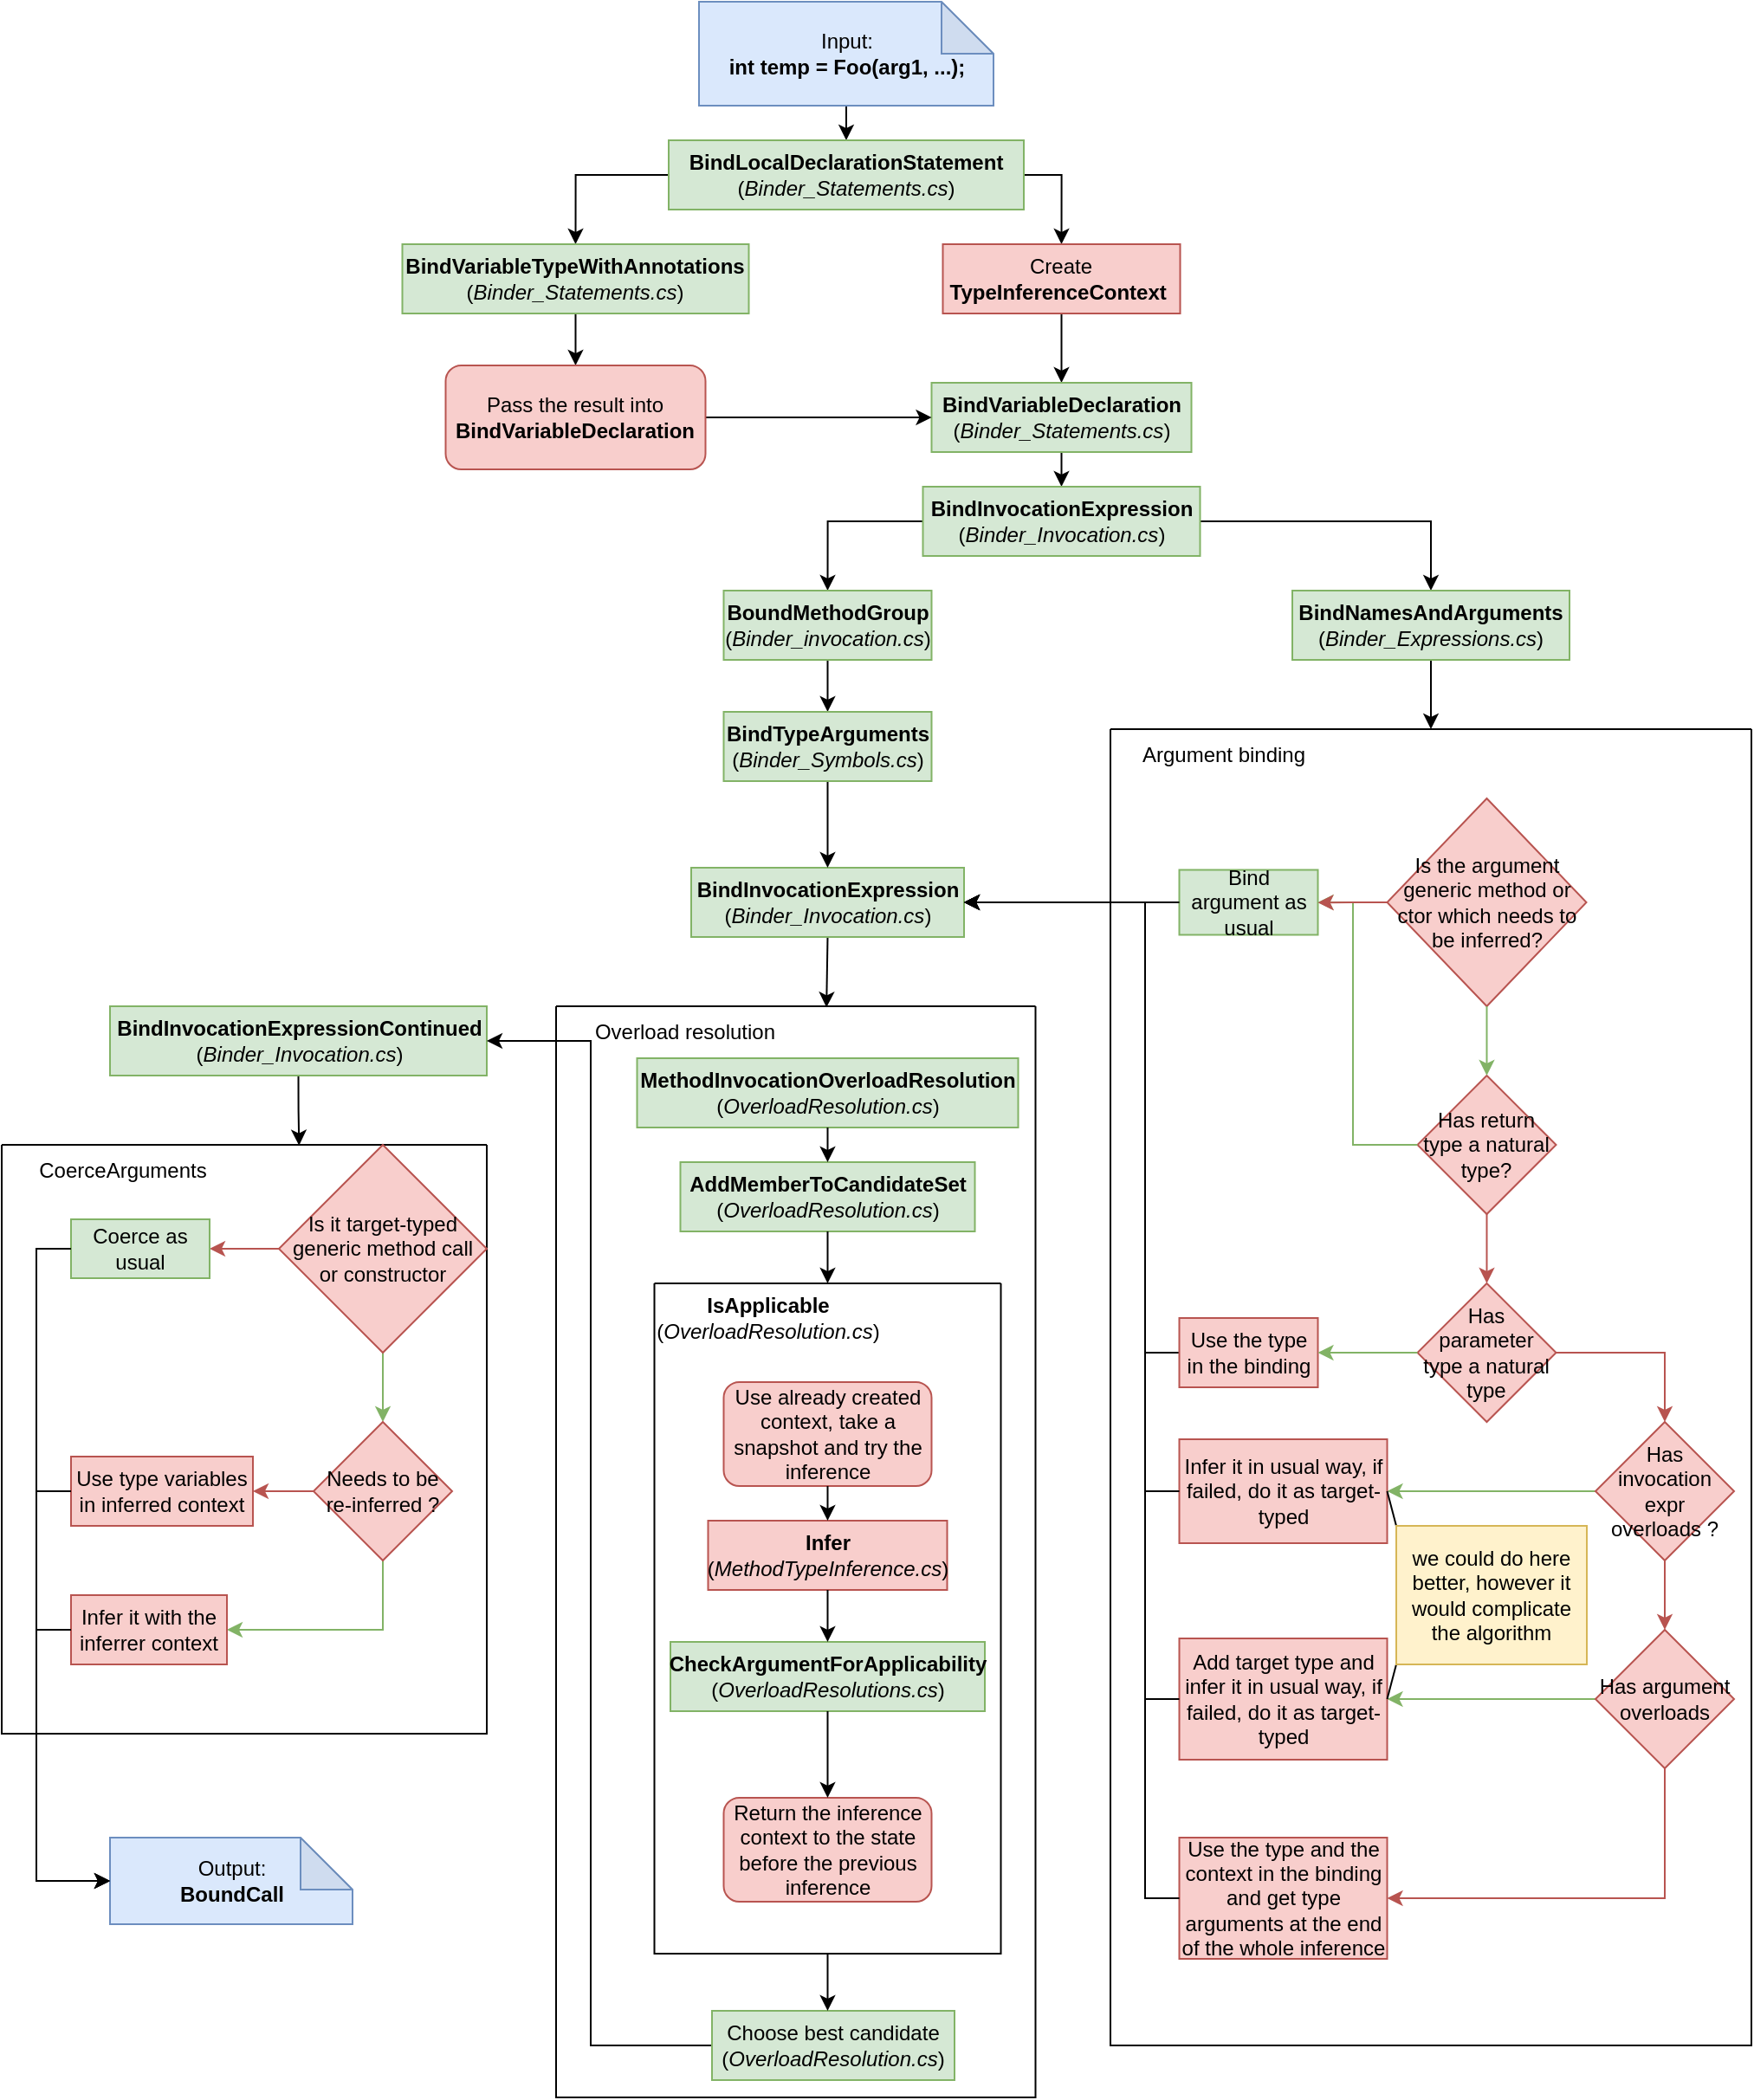 <mxfile version="21.3.8" type="device">
  <diagram name="Page-1" id="du5PRKcVOTlr9LgR9WWD">
    <mxGraphModel dx="2555" dy="957" grid="1" gridSize="10" guides="1" tooltips="1" connect="1" arrows="1" fold="1" page="1" pageScale="1" pageWidth="827" pageHeight="1169" math="0" shadow="0">
      <root>
        <mxCell id="0" />
        <mxCell id="1" parent="0" />
        <mxCell id="HiPX2ZG_8M-1gJtPcTxc-6" style="edgeStyle=orthogonalEdgeStyle;rounded=0;orthogonalLoop=1;jettySize=auto;html=1;exitX=0.5;exitY=1;exitDx=0;exitDy=0;exitPerimeter=0;entryX=0.5;entryY=0;entryDx=0;entryDy=0;" parent="1" source="HiPX2ZG_8M-1gJtPcTxc-1" target="HiPX2ZG_8M-1gJtPcTxc-2" edge="1">
          <mxGeometry relative="1" as="geometry" />
        </mxCell>
        <mxCell id="HiPX2ZG_8M-1gJtPcTxc-1" value="Input:&lt;br&gt;&lt;b&gt;int temp = Foo(arg1, ...);&lt;/b&gt;" style="shape=note;whiteSpace=wrap;html=1;backgroundOutline=1;darkOpacity=0.05;fillColor=#dae8fc;strokeColor=#6c8ebf;" parent="1" vertex="1">
          <mxGeometry x="322.5" y="20" width="170" height="60" as="geometry" />
        </mxCell>
        <mxCell id="HiPX2ZG_8M-1gJtPcTxc-7" style="rounded=0;orthogonalLoop=1;jettySize=auto;html=1;exitX=0;exitY=0.5;exitDx=0;exitDy=0;entryX=0.5;entryY=0;entryDx=0;entryDy=0;edgeStyle=orthogonalEdgeStyle;" parent="1" source="HiPX2ZG_8M-1gJtPcTxc-2" target="HiPX2ZG_8M-1gJtPcTxc-3" edge="1">
          <mxGeometry relative="1" as="geometry" />
        </mxCell>
        <mxCell id="HiPX2ZG_8M-1gJtPcTxc-8" style="rounded=0;orthogonalLoop=1;jettySize=auto;html=1;exitX=0.5;exitY=1;exitDx=0;exitDy=0;entryX=0.5;entryY=0;entryDx=0;entryDy=0;" parent="1" source="HiPX2ZG_8M-1gJtPcTxc-45" target="HiPX2ZG_8M-1gJtPcTxc-4" edge="1">
          <mxGeometry relative="1" as="geometry" />
        </mxCell>
        <mxCell id="HiPX2ZG_8M-1gJtPcTxc-46" style="rounded=0;orthogonalLoop=1;jettySize=auto;html=1;exitX=1;exitY=0.5;exitDx=0;exitDy=0;entryX=0.5;entryY=0;entryDx=0;entryDy=0;edgeStyle=orthogonalEdgeStyle;" parent="1" source="HiPX2ZG_8M-1gJtPcTxc-2" target="HiPX2ZG_8M-1gJtPcTxc-45" edge="1">
          <mxGeometry relative="1" as="geometry" />
        </mxCell>
        <mxCell id="HiPX2ZG_8M-1gJtPcTxc-2" value="&lt;b&gt;BindLocalDeclarationStatement&lt;/b&gt; (&lt;i&gt;Binder_Statements.cs&lt;/i&gt;)" style="rounded=0;whiteSpace=wrap;html=1;fillColor=#d5e8d4;strokeColor=#82b366;" parent="1" vertex="1">
          <mxGeometry x="305" y="100" width="205" height="40" as="geometry" />
        </mxCell>
        <mxCell id="HiPX2ZG_8M-1gJtPcTxc-48" style="rounded=0;orthogonalLoop=1;jettySize=auto;html=1;exitX=0.5;exitY=1;exitDx=0;exitDy=0;entryX=0.5;entryY=0;entryDx=0;entryDy=0;" parent="1" source="HiPX2ZG_8M-1gJtPcTxc-3" target="HiPX2ZG_8M-1gJtPcTxc-49" edge="1">
          <mxGeometry relative="1" as="geometry" />
        </mxCell>
        <mxCell id="HiPX2ZG_8M-1gJtPcTxc-3" value="&lt;b&gt;BindVariableTypeWithAnnotations&lt;/b&gt;&lt;br&gt;(&lt;i&gt;Binder_Statements.cs&lt;/i&gt;)" style="rounded=0;whiteSpace=wrap;html=1;fillColor=#d5e8d4;strokeColor=#82b366;" parent="1" vertex="1">
          <mxGeometry x="151.25" y="160" width="200" height="40" as="geometry" />
        </mxCell>
        <mxCell id="HiPX2ZG_8M-1gJtPcTxc-9" style="rounded=0;orthogonalLoop=1;jettySize=auto;html=1;exitX=0.5;exitY=1;exitDx=0;exitDy=0;entryX=0.5;entryY=0;entryDx=0;entryDy=0;" parent="1" source="HiPX2ZG_8M-1gJtPcTxc-4" target="HiPX2ZG_8M-1gJtPcTxc-5" edge="1">
          <mxGeometry relative="1" as="geometry" />
        </mxCell>
        <mxCell id="HiPX2ZG_8M-1gJtPcTxc-4" value="&lt;b&gt;BindVariableDeclaration&lt;/b&gt;&lt;br&gt;(&lt;i&gt;Binder_Statements.cs&lt;/i&gt;)" style="rounded=0;whiteSpace=wrap;html=1;fillColor=#d5e8d4;strokeColor=#82b366;" parent="1" vertex="1">
          <mxGeometry x="456.75" y="240" width="150" height="40" as="geometry" />
        </mxCell>
        <mxCell id="HiPX2ZG_8M-1gJtPcTxc-12" style="rounded=0;orthogonalLoop=1;jettySize=auto;html=1;exitX=0;exitY=0.5;exitDx=0;exitDy=0;entryX=0.5;entryY=0;entryDx=0;entryDy=0;edgeStyle=orthogonalEdgeStyle;" parent="1" source="HiPX2ZG_8M-1gJtPcTxc-5" target="HiPX2ZG_8M-1gJtPcTxc-10" edge="1">
          <mxGeometry relative="1" as="geometry" />
        </mxCell>
        <mxCell id="HiPX2ZG_8M-1gJtPcTxc-13" style="rounded=0;orthogonalLoop=1;jettySize=auto;html=1;exitX=1;exitY=0.5;exitDx=0;exitDy=0;entryX=0.5;entryY=0;entryDx=0;entryDy=0;edgeStyle=orthogonalEdgeStyle;" parent="1" source="HiPX2ZG_8M-1gJtPcTxc-5" target="HiPX2ZG_8M-1gJtPcTxc-11" edge="1">
          <mxGeometry relative="1" as="geometry" />
        </mxCell>
        <mxCell id="HiPX2ZG_8M-1gJtPcTxc-5" value="&lt;b&gt;BindInvocationExpression&lt;/b&gt;&lt;br&gt;(&lt;i&gt;Binder_Invocation.cs&lt;/i&gt;)" style="rounded=0;whiteSpace=wrap;html=1;fillColor=#d5e8d4;strokeColor=#82b366;" parent="1" vertex="1">
          <mxGeometry x="451.75" y="300" width="160" height="40" as="geometry" />
        </mxCell>
        <mxCell id="HiPX2ZG_8M-1gJtPcTxc-17" style="rounded=0;orthogonalLoop=1;jettySize=auto;html=1;exitX=0.5;exitY=1;exitDx=0;exitDy=0;entryX=0.5;entryY=0;entryDx=0;entryDy=0;" parent="1" source="HiPX2ZG_8M-1gJtPcTxc-10" target="HiPX2ZG_8M-1gJtPcTxc-16" edge="1">
          <mxGeometry relative="1" as="geometry" />
        </mxCell>
        <mxCell id="HiPX2ZG_8M-1gJtPcTxc-10" value="&lt;b&gt;BoundMethodGroup&lt;/b&gt;&lt;br&gt;(&lt;i&gt;Binder_invocation.cs&lt;/i&gt;)" style="rounded=0;whiteSpace=wrap;html=1;fillColor=#d5e8d4;strokeColor=#82b366;" parent="1" vertex="1">
          <mxGeometry x="336.75" y="360" width="120" height="40" as="geometry" />
        </mxCell>
        <mxCell id="nCy0h02ZTnK_7BUIQrrX-138" style="edgeStyle=orthogonalEdgeStyle;rounded=0;orthogonalLoop=1;jettySize=auto;html=1;exitX=0.5;exitY=1;exitDx=0;exitDy=0;entryX=0.5;entryY=0;entryDx=0;entryDy=0;" edge="1" parent="1" source="HiPX2ZG_8M-1gJtPcTxc-11" target="nCy0h02ZTnK_7BUIQrrX-99">
          <mxGeometry relative="1" as="geometry" />
        </mxCell>
        <mxCell id="HiPX2ZG_8M-1gJtPcTxc-11" value="&lt;b&gt;BindNamesAndArguments&lt;/b&gt;&lt;br&gt;(&lt;i&gt;Binder_Expressions.cs&lt;/i&gt;)" style="rounded=0;whiteSpace=wrap;html=1;fillColor=#d5e8d4;strokeColor=#82b366;" parent="1" vertex="1">
          <mxGeometry x="665" y="360" width="160" height="40" as="geometry" />
        </mxCell>
        <mxCell id="HiPX2ZG_8M-1gJtPcTxc-21" style="rounded=0;orthogonalLoop=1;jettySize=auto;html=1;exitX=0.5;exitY=1;exitDx=0;exitDy=0;entryX=0.564;entryY=0.001;entryDx=0;entryDy=0;entryPerimeter=0;" parent="1" source="HiPX2ZG_8M-1gJtPcTxc-14" target="HiPX2ZG_8M-1gJtPcTxc-42" edge="1">
          <mxGeometry relative="1" as="geometry" />
        </mxCell>
        <mxCell id="HiPX2ZG_8M-1gJtPcTxc-14" value="&lt;b&gt;BindInvocationExpression&lt;br&gt;&lt;/b&gt;(&lt;i&gt;Binder_Invocation.cs&lt;/i&gt;)" style="rounded=0;whiteSpace=wrap;html=1;fillColor=#d5e8d4;strokeColor=#82b366;" parent="1" vertex="1">
          <mxGeometry x="318" y="520" width="157.5" height="40" as="geometry" />
        </mxCell>
        <mxCell id="HiPX2ZG_8M-1gJtPcTxc-18" style="rounded=0;orthogonalLoop=1;jettySize=auto;html=1;exitX=0.5;exitY=1;exitDx=0;exitDy=0;entryX=0.5;entryY=0;entryDx=0;entryDy=0;" parent="1" source="HiPX2ZG_8M-1gJtPcTxc-16" target="HiPX2ZG_8M-1gJtPcTxc-14" edge="1">
          <mxGeometry relative="1" as="geometry" />
        </mxCell>
        <mxCell id="HiPX2ZG_8M-1gJtPcTxc-16" value="&lt;b&gt;BindTypeArguments&lt;/b&gt;&lt;br&gt;(&lt;i&gt;Binder_Symbols.cs&lt;/i&gt;)" style="rounded=0;whiteSpace=wrap;html=1;fillColor=#d5e8d4;strokeColor=#82b366;" parent="1" vertex="1">
          <mxGeometry x="336.75" y="430" width="120" height="40" as="geometry" />
        </mxCell>
        <mxCell id="nCy0h02ZTnK_7BUIQrrX-150" style="edgeStyle=orthogonalEdgeStyle;rounded=0;orthogonalLoop=1;jettySize=auto;html=1;exitX=0.5;exitY=1;exitDx=0;exitDy=0;entryX=0.613;entryY=0.001;entryDx=0;entryDy=0;entryPerimeter=0;" edge="1" parent="1" source="HiPX2ZG_8M-1gJtPcTxc-35" target="nCy0h02ZTnK_7BUIQrrX-107">
          <mxGeometry relative="1" as="geometry" />
        </mxCell>
        <mxCell id="HiPX2ZG_8M-1gJtPcTxc-35" value="&lt;b&gt;BindInvocationExpressionContinued&lt;br&gt;&lt;/b&gt;(&lt;i&gt;Binder_Invocation.cs&lt;/i&gt;)" style="rounded=0;whiteSpace=wrap;html=1;fillColor=#d5e8d4;strokeColor=#82b366;" parent="1" vertex="1">
          <mxGeometry x="-17.5" y="600" width="217.5" height="40" as="geometry" />
        </mxCell>
        <mxCell id="HiPX2ZG_8M-1gJtPcTxc-40" value="Output:&lt;br&gt;&lt;b&gt;BoundCall&lt;/b&gt;" style="shape=note;whiteSpace=wrap;html=1;backgroundOutline=1;darkOpacity=0.05;fillColor=#dae8fc;strokeColor=#6c8ebf;" parent="1" vertex="1">
          <mxGeometry x="-17.5" y="1080" width="140" height="50" as="geometry" />
        </mxCell>
        <mxCell id="HiPX2ZG_8M-1gJtPcTxc-36" style="rounded=0;orthogonalLoop=1;jettySize=auto;html=1;entryX=1;entryY=0.5;entryDx=0;entryDy=0;exitX=0;exitY=0.5;exitDx=0;exitDy=0;edgeStyle=orthogonalEdgeStyle;" parent="1" source="HiPX2ZG_8M-1gJtPcTxc-31" target="HiPX2ZG_8M-1gJtPcTxc-35" edge="1">
          <mxGeometry relative="1" as="geometry">
            <mxPoint x="358.75" y="1080" as="targetPoint" />
            <mxPoint x="495.25" y="1100" as="sourcePoint" />
            <Array as="points">
              <mxPoint x="260" y="1200" />
              <mxPoint x="260" y="620" />
            </Array>
          </mxGeometry>
        </mxCell>
        <mxCell id="HiPX2ZG_8M-1gJtPcTxc-45" value="Create &lt;b&gt;TypeInferenceContext&lt;/b&gt;&amp;nbsp;" style="rounded=0;whiteSpace=wrap;html=1;fillColor=#f8cecc;strokeColor=#b85450;" parent="1" vertex="1">
          <mxGeometry x="463.25" y="160" width="137" height="40" as="geometry" />
        </mxCell>
        <mxCell id="HiPX2ZG_8M-1gJtPcTxc-50" style="rounded=0;orthogonalLoop=1;jettySize=auto;html=1;exitX=1;exitY=0.5;exitDx=0;exitDy=0;entryX=0;entryY=0.5;entryDx=0;entryDy=0;" parent="1" source="HiPX2ZG_8M-1gJtPcTxc-49" target="HiPX2ZG_8M-1gJtPcTxc-4" edge="1">
          <mxGeometry relative="1" as="geometry">
            <mxPoint x="365.25" y="240" as="sourcePoint" />
          </mxGeometry>
        </mxCell>
        <mxCell id="HiPX2ZG_8M-1gJtPcTxc-49" value="Pass the result into &lt;b&gt;BindVariableDeclaration&lt;/b&gt;" style="rounded=1;whiteSpace=wrap;html=1;fillColor=#f8cecc;strokeColor=#b85450;" parent="1" vertex="1">
          <mxGeometry x="176.25" y="230" width="150" height="60" as="geometry" />
        </mxCell>
        <mxCell id="nCy0h02ZTnK_7BUIQrrX-97" style="edgeStyle=orthogonalEdgeStyle;rounded=0;orthogonalLoop=1;jettySize=auto;html=1;exitX=0;exitY=0.5;exitDx=0;exitDy=0;entryX=1;entryY=0.5;entryDx=0;entryDy=0;" edge="1" parent="1" source="nCy0h02ZTnK_7BUIQrrX-77" target="HiPX2ZG_8M-1gJtPcTxc-14">
          <mxGeometry relative="1" as="geometry">
            <Array as="points">
              <mxPoint x="580" y="800" />
              <mxPoint x="580" y="540" />
            </Array>
          </mxGeometry>
        </mxCell>
        <mxCell id="nCy0h02ZTnK_7BUIQrrX-99" value="" style="swimlane;startSize=0;" vertex="1" parent="1">
          <mxGeometry x="560" y="440" width="370" height="760" as="geometry" />
        </mxCell>
        <mxCell id="nCy0h02ZTnK_7BUIQrrX-100" value="Argument binding" style="text;html=1;align=center;verticalAlign=middle;resizable=0;points=[];autosize=1;strokeColor=none;fillColor=none;" vertex="1" parent="nCy0h02ZTnK_7BUIQrrX-99">
          <mxGeometry x="5" width="120" height="30" as="geometry" />
        </mxCell>
        <mxCell id="nCy0h02ZTnK_7BUIQrrX-6" value="Bind argument as usual" style="rounded=0;whiteSpace=wrap;html=1;fillColor=#d5e8d4;strokeColor=#82b366;" vertex="1" parent="nCy0h02ZTnK_7BUIQrrX-99">
          <mxGeometry x="39.75" y="81.25" width="80" height="37.5" as="geometry" />
        </mxCell>
        <mxCell id="nCy0h02ZTnK_7BUIQrrX-77" value="Use the type in the binding" style="rounded=0;whiteSpace=wrap;html=1;fillColor=#f8cecc;strokeColor=#b85450;" vertex="1" parent="nCy0h02ZTnK_7BUIQrrX-99">
          <mxGeometry x="39.75" y="340" width="80" height="40" as="geometry" />
        </mxCell>
        <mxCell id="nCy0h02ZTnK_7BUIQrrX-142" style="edgeStyle=orthogonalEdgeStyle;rounded=0;orthogonalLoop=1;jettySize=auto;html=1;exitX=0;exitY=0.5;exitDx=0;exitDy=0;entryX=1;entryY=0.5;entryDx=0;entryDy=0;fillColor=#d5e8d4;strokeColor=#82b366;" edge="1" parent="nCy0h02ZTnK_7BUIQrrX-99" source="nCy0h02ZTnK_7BUIQrrX-33" target="nCy0h02ZTnK_7BUIQrrX-127">
          <mxGeometry relative="1" as="geometry" />
        </mxCell>
        <mxCell id="nCy0h02ZTnK_7BUIQrrX-143" style="edgeStyle=orthogonalEdgeStyle;rounded=0;orthogonalLoop=1;jettySize=auto;html=1;exitX=0.5;exitY=1;exitDx=0;exitDy=0;entryX=1;entryY=0.5;entryDx=0;entryDy=0;fillColor=#f8cecc;strokeColor=#b85450;" edge="1" parent="nCy0h02ZTnK_7BUIQrrX-99" source="nCy0h02ZTnK_7BUIQrrX-33" target="nCy0h02ZTnK_7BUIQrrX-90">
          <mxGeometry relative="1" as="geometry" />
        </mxCell>
        <mxCell id="nCy0h02ZTnK_7BUIQrrX-33" value="Has argument overloads" style="rhombus;whiteSpace=wrap;html=1;fillColor=#f8cecc;strokeColor=#b85450;" vertex="1" parent="nCy0h02ZTnK_7BUIQrrX-99">
          <mxGeometry x="280" y="520" width="80" height="80" as="geometry" />
        </mxCell>
        <mxCell id="nCy0h02ZTnK_7BUIQrrX-34" value="Has return type a natural type?" style="rhombus;whiteSpace=wrap;html=1;fillColor=#f8cecc;strokeColor=#b85450;" vertex="1" parent="nCy0h02ZTnK_7BUIQrrX-99">
          <mxGeometry x="177.25" y="200" width="80" height="80" as="geometry" />
        </mxCell>
        <mxCell id="nCy0h02ZTnK_7BUIQrrX-75" value="Has parameter type a natural type" style="rhombus;whiteSpace=wrap;html=1;fillColor=#f8cecc;strokeColor=#b85450;" vertex="1" parent="nCy0h02ZTnK_7BUIQrrX-99">
          <mxGeometry x="177.25" y="320" width="80" height="80" as="geometry" />
        </mxCell>
        <mxCell id="nCy0h02ZTnK_7BUIQrrX-69" style="edgeStyle=orthogonalEdgeStyle;rounded=0;orthogonalLoop=1;jettySize=auto;html=1;exitX=0;exitY=0.5;exitDx=0;exitDy=0;entryX=1;entryY=0.5;entryDx=0;entryDy=0;fillColor=#d5e8d4;strokeColor=#82b366;" edge="1" parent="nCy0h02ZTnK_7BUIQrrX-99" source="nCy0h02ZTnK_7BUIQrrX-34" target="nCy0h02ZTnK_7BUIQrrX-6">
          <mxGeometry relative="1" as="geometry">
            <mxPoint x="230" y="262" as="targetPoint" />
            <Array as="points">
              <mxPoint x="140" y="240" />
              <mxPoint x="140" y="100" />
            </Array>
          </mxGeometry>
        </mxCell>
        <mxCell id="nCy0h02ZTnK_7BUIQrrX-76" style="edgeStyle=orthogonalEdgeStyle;rounded=0;orthogonalLoop=1;jettySize=auto;html=1;exitX=0.5;exitY=1;exitDx=0;exitDy=0;entryX=0.5;entryY=0;entryDx=0;entryDy=0;fillColor=#f8cecc;strokeColor=#b85450;" edge="1" parent="nCy0h02ZTnK_7BUIQrrX-99" source="nCy0h02ZTnK_7BUIQrrX-34" target="nCy0h02ZTnK_7BUIQrrX-75">
          <mxGeometry relative="1" as="geometry" />
        </mxCell>
        <mxCell id="nCy0h02ZTnK_7BUIQrrX-81" style="edgeStyle=orthogonalEdgeStyle;rounded=0;orthogonalLoop=1;jettySize=auto;html=1;exitX=0.5;exitY=1;exitDx=0;exitDy=0;entryX=0.5;entryY=0;entryDx=0;entryDy=0;fillColor=#f8cecc;strokeColor=#b85450;" edge="1" parent="nCy0h02ZTnK_7BUIQrrX-99" source="nCy0h02ZTnK_7BUIQrrX-8" target="nCy0h02ZTnK_7BUIQrrX-33">
          <mxGeometry relative="1" as="geometry" />
        </mxCell>
        <mxCell id="nCy0h02ZTnK_7BUIQrrX-144" style="edgeStyle=orthogonalEdgeStyle;rounded=0;orthogonalLoop=1;jettySize=auto;html=1;exitX=0;exitY=0.5;exitDx=0;exitDy=0;entryX=1;entryY=0.5;entryDx=0;entryDy=0;fillColor=#d5e8d4;strokeColor=#82b366;" edge="1" parent="nCy0h02ZTnK_7BUIQrrX-99" source="nCy0h02ZTnK_7BUIQrrX-8" target="nCy0h02ZTnK_7BUIQrrX-128">
          <mxGeometry relative="1" as="geometry" />
        </mxCell>
        <mxCell id="nCy0h02ZTnK_7BUIQrrX-8" value="Has invocation expr overloads ?" style="rhombus;whiteSpace=wrap;html=1;fillColor=#f8cecc;strokeColor=#b85450;" vertex="1" parent="nCy0h02ZTnK_7BUIQrrX-99">
          <mxGeometry x="280" y="400" width="80" height="80" as="geometry" />
        </mxCell>
        <mxCell id="nCy0h02ZTnK_7BUIQrrX-90" value="Use the type and the context in the binding and get type arguments at the end of the whole inference" style="rounded=0;whiteSpace=wrap;html=1;fillColor=#f8cecc;strokeColor=#b85450;" vertex="1" parent="nCy0h02ZTnK_7BUIQrrX-99">
          <mxGeometry x="39.75" y="640" width="120" height="70" as="geometry" />
        </mxCell>
        <mxCell id="nCy0h02ZTnK_7BUIQrrX-78" style="edgeStyle=orthogonalEdgeStyle;rounded=0;orthogonalLoop=1;jettySize=auto;html=1;exitX=0;exitY=0.5;exitDx=0;exitDy=0;entryX=1;entryY=0.5;entryDx=0;entryDy=0;fillColor=#d5e8d4;strokeColor=#82b366;" edge="1" parent="nCy0h02ZTnK_7BUIQrrX-99" source="nCy0h02ZTnK_7BUIQrrX-75" target="nCy0h02ZTnK_7BUIQrrX-77">
          <mxGeometry relative="1" as="geometry" />
        </mxCell>
        <mxCell id="nCy0h02ZTnK_7BUIQrrX-80" style="edgeStyle=orthogonalEdgeStyle;rounded=0;orthogonalLoop=1;jettySize=auto;html=1;exitX=1;exitY=0.5;exitDx=0;exitDy=0;entryX=0.5;entryY=0;entryDx=0;entryDy=0;fillColor=#f8cecc;strokeColor=#b85450;" edge="1" parent="nCy0h02ZTnK_7BUIQrrX-99" source="nCy0h02ZTnK_7BUIQrrX-75" target="nCy0h02ZTnK_7BUIQrrX-8">
          <mxGeometry relative="1" as="geometry" />
        </mxCell>
        <mxCell id="nCy0h02ZTnK_7BUIQrrX-140" style="edgeStyle=orthogonalEdgeStyle;rounded=0;orthogonalLoop=1;jettySize=auto;html=1;exitX=0;exitY=0.5;exitDx=0;exitDy=0;fillColor=#f8cecc;strokeColor=#b85450;" edge="1" parent="nCy0h02ZTnK_7BUIQrrX-99" source="nCy0h02ZTnK_7BUIQrrX-2">
          <mxGeometry relative="1" as="geometry">
            <mxPoint x="119.76" y="100.153" as="targetPoint" />
          </mxGeometry>
        </mxCell>
        <mxCell id="nCy0h02ZTnK_7BUIQrrX-2" value="Is the argument generic method or ctor which needs to be inferred?" style="rhombus;whiteSpace=wrap;html=1;fillColor=#f8cecc;strokeColor=#b85450;" vertex="1" parent="nCy0h02ZTnK_7BUIQrrX-99">
          <mxGeometry x="159.75" y="40" width="115" height="120" as="geometry" />
        </mxCell>
        <mxCell id="nCy0h02ZTnK_7BUIQrrX-96" style="edgeStyle=orthogonalEdgeStyle;rounded=0;orthogonalLoop=1;jettySize=auto;html=1;exitX=0.5;exitY=1;exitDx=0;exitDy=0;entryX=0.5;entryY=0;entryDx=0;entryDy=0;fillColor=#d5e8d4;strokeColor=#82b366;" edge="1" parent="nCy0h02ZTnK_7BUIQrrX-99" source="nCy0h02ZTnK_7BUIQrrX-2" target="nCy0h02ZTnK_7BUIQrrX-34">
          <mxGeometry relative="1" as="geometry">
            <mxPoint x="260.5" y="142.5" as="sourcePoint" />
          </mxGeometry>
        </mxCell>
        <mxCell id="nCy0h02ZTnK_7BUIQrrX-127" value="Add target type and infer it in usual way, if failed, do it as target-typed" style="rounded=0;whiteSpace=wrap;html=1;fillColor=#f8cecc;strokeColor=#b85450;" vertex="1" parent="nCy0h02ZTnK_7BUIQrrX-99">
          <mxGeometry x="39.75" y="525" width="120" height="70" as="geometry" />
        </mxCell>
        <mxCell id="nCy0h02ZTnK_7BUIQrrX-128" value="Infer it in usual way, if failed, do it as target-typed" style="rounded=0;whiteSpace=wrap;html=1;fillColor=#f8cecc;strokeColor=#b85450;" vertex="1" parent="nCy0h02ZTnK_7BUIQrrX-99">
          <mxGeometry x="39.75" y="410" width="120" height="60" as="geometry" />
        </mxCell>
        <mxCell id="nCy0h02ZTnK_7BUIQrrX-147" style="rounded=0;orthogonalLoop=1;jettySize=auto;html=1;exitX=0;exitY=0;exitDx=0;exitDy=0;entryX=1;entryY=0.5;entryDx=0;entryDy=0;endArrow=none;endFill=0;" edge="1" parent="nCy0h02ZTnK_7BUIQrrX-99" source="nCy0h02ZTnK_7BUIQrrX-131" target="nCy0h02ZTnK_7BUIQrrX-128">
          <mxGeometry relative="1" as="geometry" />
        </mxCell>
        <mxCell id="nCy0h02ZTnK_7BUIQrrX-148" style="rounded=0;orthogonalLoop=1;jettySize=auto;html=1;exitX=0;exitY=1;exitDx=0;exitDy=0;entryX=1;entryY=0.5;entryDx=0;entryDy=0;endArrow=none;endFill=0;" edge="1" parent="nCy0h02ZTnK_7BUIQrrX-99" source="nCy0h02ZTnK_7BUIQrrX-131" target="nCy0h02ZTnK_7BUIQrrX-127">
          <mxGeometry relative="1" as="geometry" />
        </mxCell>
        <mxCell id="nCy0h02ZTnK_7BUIQrrX-131" value="we could do here better, however it would complicate the algorithm" style="rounded=0;whiteSpace=wrap;html=1;fillColor=#fff2cc;strokeColor=#d6b656;" vertex="1" parent="nCy0h02ZTnK_7BUIQrrX-99">
          <mxGeometry x="165" y="460" width="110" height="80" as="geometry" />
        </mxCell>
        <mxCell id="nCy0h02ZTnK_7BUIQrrX-106" style="edgeStyle=orthogonalEdgeStyle;rounded=0;orthogonalLoop=1;jettySize=auto;html=1;exitX=0;exitY=0.5;exitDx=0;exitDy=0;entryX=1;entryY=0.5;entryDx=0;entryDy=0;" edge="1" parent="1" source="nCy0h02ZTnK_7BUIQrrX-90" target="HiPX2ZG_8M-1gJtPcTxc-14">
          <mxGeometry relative="1" as="geometry">
            <Array as="points">
              <mxPoint x="580" y="1115" />
              <mxPoint x="580" y="540" />
            </Array>
          </mxGeometry>
        </mxCell>
        <mxCell id="nCy0h02ZTnK_7BUIQrrX-26" style="edgeStyle=orthogonalEdgeStyle;rounded=0;orthogonalLoop=1;jettySize=auto;html=1;exitX=0;exitY=0.5;exitDx=0;exitDy=0;entryX=1;entryY=0.5;entryDx=0;entryDy=0;" edge="1" parent="1" source="nCy0h02ZTnK_7BUIQrrX-6" target="HiPX2ZG_8M-1gJtPcTxc-14">
          <mxGeometry relative="1" as="geometry">
            <mxPoint x="620" y="597.5" as="sourcePoint" />
          </mxGeometry>
        </mxCell>
        <mxCell id="nCy0h02ZTnK_7BUIQrrX-107" value="" style="swimlane;startSize=0;" vertex="1" parent="1">
          <mxGeometry x="-80" y="680" width="280" height="340" as="geometry" />
        </mxCell>
        <mxCell id="nCy0h02ZTnK_7BUIQrrX-108" value="CoerceArguments" style="text;html=1;strokeColor=none;fillColor=none;align=center;verticalAlign=middle;whiteSpace=wrap;rounded=0;" vertex="1" parent="nCy0h02ZTnK_7BUIQrrX-107">
          <mxGeometry x="40" width="60" height="30" as="geometry" />
        </mxCell>
        <mxCell id="nCy0h02ZTnK_7BUIQrrX-114" style="edgeStyle=orthogonalEdgeStyle;rounded=0;orthogonalLoop=1;jettySize=auto;html=1;exitX=0.5;exitY=1;exitDx=0;exitDy=0;entryX=0.5;entryY=0;entryDx=0;entryDy=0;fillColor=#d5e8d4;strokeColor=#82b366;" edge="1" parent="nCy0h02ZTnK_7BUIQrrX-107" source="nCy0h02ZTnK_7BUIQrrX-109" target="nCy0h02ZTnK_7BUIQrrX-110">
          <mxGeometry relative="1" as="geometry" />
        </mxCell>
        <mxCell id="nCy0h02ZTnK_7BUIQrrX-117" style="edgeStyle=orthogonalEdgeStyle;rounded=0;orthogonalLoop=1;jettySize=auto;html=1;exitX=0;exitY=0.5;exitDx=0;exitDy=0;entryX=1;entryY=0.5;entryDx=0;entryDy=0;fillColor=#f8cecc;strokeColor=#b85450;" edge="1" parent="nCy0h02ZTnK_7BUIQrrX-107" source="nCy0h02ZTnK_7BUIQrrX-109" target="nCy0h02ZTnK_7BUIQrrX-113">
          <mxGeometry relative="1" as="geometry" />
        </mxCell>
        <mxCell id="nCy0h02ZTnK_7BUIQrrX-109" value="Is it target-typed generic method call or constructor" style="rhombus;whiteSpace=wrap;html=1;fillColor=#f8cecc;strokeColor=#b85450;" vertex="1" parent="nCy0h02ZTnK_7BUIQrrX-107">
          <mxGeometry x="160" width="120" height="120" as="geometry" />
        </mxCell>
        <mxCell id="nCy0h02ZTnK_7BUIQrrX-115" style="edgeStyle=orthogonalEdgeStyle;rounded=0;orthogonalLoop=1;jettySize=auto;html=1;exitX=0.5;exitY=1;exitDx=0;exitDy=0;entryX=1;entryY=0.5;entryDx=0;entryDy=0;fillColor=#d5e8d4;strokeColor=#82b366;" edge="1" parent="nCy0h02ZTnK_7BUIQrrX-107" source="nCy0h02ZTnK_7BUIQrrX-110" target="nCy0h02ZTnK_7BUIQrrX-112">
          <mxGeometry relative="1" as="geometry" />
        </mxCell>
        <mxCell id="nCy0h02ZTnK_7BUIQrrX-116" style="edgeStyle=orthogonalEdgeStyle;rounded=0;orthogonalLoop=1;jettySize=auto;html=1;exitX=0;exitY=0.5;exitDx=0;exitDy=0;entryX=1;entryY=0.5;entryDx=0;entryDy=0;fillColor=#f8cecc;strokeColor=#b85450;" edge="1" parent="nCy0h02ZTnK_7BUIQrrX-107" source="nCy0h02ZTnK_7BUIQrrX-110" target="nCy0h02ZTnK_7BUIQrrX-111">
          <mxGeometry relative="1" as="geometry" />
        </mxCell>
        <mxCell id="nCy0h02ZTnK_7BUIQrrX-110" value="Needs to be re-inferred ?" style="rhombus;whiteSpace=wrap;html=1;fillColor=#f8cecc;strokeColor=#b85450;" vertex="1" parent="nCy0h02ZTnK_7BUIQrrX-107">
          <mxGeometry x="180" y="160" width="80" height="80" as="geometry" />
        </mxCell>
        <mxCell id="nCy0h02ZTnK_7BUIQrrX-113" value="Coerce as usual" style="rounded=0;whiteSpace=wrap;html=1;fillColor=#d5e8d4;strokeColor=#82b366;" vertex="1" parent="nCy0h02ZTnK_7BUIQrrX-107">
          <mxGeometry x="40" y="43" width="80" height="34" as="geometry" />
        </mxCell>
        <mxCell id="nCy0h02ZTnK_7BUIQrrX-111" value="Use type variables in inferred context" style="rounded=0;whiteSpace=wrap;html=1;fillColor=#f8cecc;strokeColor=#b85450;" vertex="1" parent="nCy0h02ZTnK_7BUIQrrX-107">
          <mxGeometry x="40" y="180" width="105" height="40" as="geometry" />
        </mxCell>
        <mxCell id="nCy0h02ZTnK_7BUIQrrX-112" value="Infer it with the inferrer context" style="rounded=0;whiteSpace=wrap;html=1;fillColor=#f8cecc;strokeColor=#b85450;" vertex="1" parent="nCy0h02ZTnK_7BUIQrrX-107">
          <mxGeometry x="40" y="260" width="90" height="40" as="geometry" />
        </mxCell>
        <mxCell id="nCy0h02ZTnK_7BUIQrrX-118" style="edgeStyle=orthogonalEdgeStyle;rounded=0;orthogonalLoop=1;jettySize=auto;html=1;exitX=0;exitY=0.5;exitDx=0;exitDy=0;entryX=0;entryY=0.5;entryDx=0;entryDy=0;entryPerimeter=0;" edge="1" parent="1" source="nCy0h02ZTnK_7BUIQrrX-113" target="HiPX2ZG_8M-1gJtPcTxc-40">
          <mxGeometry relative="1" as="geometry" />
        </mxCell>
        <mxCell id="HiPX2ZG_8M-1gJtPcTxc-42" value="" style="swimlane;startSize=0;" parent="1" vertex="1">
          <mxGeometry x="240" y="600" width="276.75" height="630" as="geometry" />
        </mxCell>
        <mxCell id="HiPX2ZG_8M-1gJtPcTxc-43" value="Overload resolution" style="text;html=1;align=center;verticalAlign=middle;resizable=0;points=[];autosize=1;strokeColor=none;fillColor=none;" parent="HiPX2ZG_8M-1gJtPcTxc-42" vertex="1">
          <mxGeometry x="9" width="130" height="30" as="geometry" />
        </mxCell>
        <mxCell id="HiPX2ZG_8M-1gJtPcTxc-20" value="&lt;b&gt;MethodInvocationOverloadResolution&lt;/b&gt;&lt;br&gt;(&lt;i&gt;OverloadResolution.cs&lt;/i&gt;)" style="rounded=0;whiteSpace=wrap;html=1;fillColor=#d5e8d4;strokeColor=#82b366;" parent="HiPX2ZG_8M-1gJtPcTxc-42" vertex="1">
          <mxGeometry x="46.75" y="30" width="220" height="40" as="geometry" />
        </mxCell>
        <mxCell id="HiPX2ZG_8M-1gJtPcTxc-22" value="&lt;b&gt;AddMemberToCandidateSet&lt;/b&gt;&lt;br&gt;(&lt;i&gt;OverloadResolution.cs&lt;/i&gt;)" style="rounded=0;whiteSpace=wrap;html=1;fillColor=#d5e8d4;strokeColor=#82b366;" parent="HiPX2ZG_8M-1gJtPcTxc-42" vertex="1">
          <mxGeometry x="71.75" y="90" width="170" height="40" as="geometry" />
        </mxCell>
        <mxCell id="HiPX2ZG_8M-1gJtPcTxc-24" style="rounded=0;orthogonalLoop=1;jettySize=auto;html=1;exitX=0.5;exitY=1;exitDx=0;exitDy=0;entryX=0.5;entryY=0;entryDx=0;entryDy=0;" parent="HiPX2ZG_8M-1gJtPcTxc-42" source="HiPX2ZG_8M-1gJtPcTxc-20" target="HiPX2ZG_8M-1gJtPcTxc-22" edge="1">
          <mxGeometry relative="1" as="geometry" />
        </mxCell>
        <mxCell id="HiPX2ZG_8M-1gJtPcTxc-25" style="rounded=0;orthogonalLoop=1;jettySize=auto;html=1;exitX=0.5;exitY=1;exitDx=0;exitDy=0;entryX=0.5;entryY=0;entryDx=0;entryDy=0;" parent="HiPX2ZG_8M-1gJtPcTxc-42" source="HiPX2ZG_8M-1gJtPcTxc-22" target="nCy0h02ZTnK_7BUIQrrX-135" edge="1">
          <mxGeometry relative="1" as="geometry">
            <mxPoint x="181.25" y="150.0" as="targetPoint" />
          </mxGeometry>
        </mxCell>
        <mxCell id="HiPX2ZG_8M-1gJtPcTxc-31" value="Choose best candidate&lt;br&gt;(&lt;i&gt;OverloadResolution.cs&lt;/i&gt;)" style="rounded=0;whiteSpace=wrap;html=1;fillColor=#d5e8d4;strokeColor=#82b366;" parent="HiPX2ZG_8M-1gJtPcTxc-42" vertex="1">
          <mxGeometry x="90" y="580" width="140" height="40" as="geometry" />
        </mxCell>
        <mxCell id="HiPX2ZG_8M-1gJtPcTxc-33" style="rounded=0;orthogonalLoop=1;jettySize=auto;html=1;exitX=0.5;exitY=1;exitDx=0;exitDy=0;entryX=0.5;entryY=0;entryDx=0;entryDy=0;" parent="HiPX2ZG_8M-1gJtPcTxc-42" source="nCy0h02ZTnK_7BUIQrrX-135" edge="1">
          <mxGeometry relative="1" as="geometry">
            <mxPoint x="181.25" y="430.0" as="sourcePoint" />
            <mxPoint x="156.75" y="580" as="targetPoint" />
          </mxGeometry>
        </mxCell>
        <mxCell id="nCy0h02ZTnK_7BUIQrrX-135" value="" style="swimlane;startSize=0;" vertex="1" parent="HiPX2ZG_8M-1gJtPcTxc-42">
          <mxGeometry x="56.75" y="160" width="200" height="387" as="geometry" />
        </mxCell>
        <mxCell id="nCy0h02ZTnK_7BUIQrrX-136" value="&lt;b&gt;IsApplicable&lt;/b&gt;&lt;br&gt;(&lt;i&gt;OverloadResolution.cs&lt;/i&gt;)" style="text;html=1;align=center;verticalAlign=middle;resizable=0;points=[];autosize=1;strokeColor=none;fillColor=none;" vertex="1" parent="nCy0h02ZTnK_7BUIQrrX-135">
          <mxGeometry x="-10" width="150" height="40" as="geometry" />
        </mxCell>
        <mxCell id="HiPX2ZG_8M-1gJtPcTxc-54" value="Use already created context, take a snapshot and try the inference" style="rounded=1;whiteSpace=wrap;html=1;fillColor=#f8cecc;strokeColor=#b85450;" parent="nCy0h02ZTnK_7BUIQrrX-135" vertex="1">
          <mxGeometry x="40" y="57" width="120" height="60" as="geometry" />
        </mxCell>
        <mxCell id="HiPX2ZG_8M-1gJtPcTxc-26" value="&lt;b&gt;Infer&lt;/b&gt;&lt;br&gt;(&lt;i&gt;MethodTypeInference.cs&lt;/i&gt;)" style="rounded=0;whiteSpace=wrap;html=1;fillColor=#f8cecc;strokeColor=#b85450;" parent="nCy0h02ZTnK_7BUIQrrX-135" vertex="1">
          <mxGeometry x="31" y="137" width="138" height="40" as="geometry" />
        </mxCell>
        <mxCell id="HiPX2ZG_8M-1gJtPcTxc-55" style="rounded=0;orthogonalLoop=1;jettySize=auto;html=1;exitX=0.5;exitY=1;exitDx=0;exitDy=0;entryX=0.5;entryY=0;entryDx=0;entryDy=0;" parent="nCy0h02ZTnK_7BUIQrrX-135" source="HiPX2ZG_8M-1gJtPcTxc-54" target="HiPX2ZG_8M-1gJtPcTxc-26" edge="1">
          <mxGeometry relative="1" as="geometry" />
        </mxCell>
        <mxCell id="HiPX2ZG_8M-1gJtPcTxc-27" value="&lt;b&gt;CheckArgumentForApplicability&lt;/b&gt;&lt;br&gt;(&lt;i&gt;OverloadResolutions.cs&lt;/i&gt;)" style="rounded=0;whiteSpace=wrap;html=1;fillColor=#d5e8d4;strokeColor=#82b366;" parent="nCy0h02ZTnK_7BUIQrrX-135" vertex="1">
          <mxGeometry x="9.25" y="207" width="181.5" height="40" as="geometry" />
        </mxCell>
        <mxCell id="HiPX2ZG_8M-1gJtPcTxc-30" style="rounded=0;orthogonalLoop=1;jettySize=auto;html=1;exitX=0.5;exitY=1;exitDx=0;exitDy=0;entryX=0.5;entryY=0;entryDx=0;entryDy=0;" parent="nCy0h02ZTnK_7BUIQrrX-135" source="HiPX2ZG_8M-1gJtPcTxc-26" target="HiPX2ZG_8M-1gJtPcTxc-27" edge="1">
          <mxGeometry relative="1" as="geometry" />
        </mxCell>
        <mxCell id="HiPX2ZG_8M-1gJtPcTxc-56" value="Return the inference context to the state before the previous inference" style="rounded=1;whiteSpace=wrap;html=1;fillColor=#f8cecc;strokeColor=#b85450;" parent="nCy0h02ZTnK_7BUIQrrX-135" vertex="1">
          <mxGeometry x="40" y="297" width="120" height="60" as="geometry" />
        </mxCell>
        <mxCell id="HiPX2ZG_8M-1gJtPcTxc-57" style="rounded=0;orthogonalLoop=1;jettySize=auto;html=1;exitX=0.5;exitY=1;exitDx=0;exitDy=0;entryX=0.5;entryY=0;entryDx=0;entryDy=0;" parent="nCy0h02ZTnK_7BUIQrrX-135" source="HiPX2ZG_8M-1gJtPcTxc-27" target="HiPX2ZG_8M-1gJtPcTxc-56" edge="1">
          <mxGeometry relative="1" as="geometry" />
        </mxCell>
        <mxCell id="nCy0h02ZTnK_7BUIQrrX-145" style="edgeStyle=orthogonalEdgeStyle;rounded=0;orthogonalLoop=1;jettySize=auto;html=1;exitX=0;exitY=0.5;exitDx=0;exitDy=0;entryX=1;entryY=0.5;entryDx=0;entryDy=0;" edge="1" parent="1" source="nCy0h02ZTnK_7BUIQrrX-128" target="HiPX2ZG_8M-1gJtPcTxc-14">
          <mxGeometry relative="1" as="geometry">
            <Array as="points">
              <mxPoint x="580" y="880" />
              <mxPoint x="580" y="540" />
            </Array>
          </mxGeometry>
        </mxCell>
        <mxCell id="nCy0h02ZTnK_7BUIQrrX-146" style="edgeStyle=orthogonalEdgeStyle;rounded=0;orthogonalLoop=1;jettySize=auto;html=1;exitX=0;exitY=0.5;exitDx=0;exitDy=0;entryX=1;entryY=0.5;entryDx=0;entryDy=0;" edge="1" parent="1" source="nCy0h02ZTnK_7BUIQrrX-127" target="HiPX2ZG_8M-1gJtPcTxc-14">
          <mxGeometry relative="1" as="geometry">
            <Array as="points">
              <mxPoint x="580" y="1000" />
              <mxPoint x="580" y="540" />
            </Array>
          </mxGeometry>
        </mxCell>
        <mxCell id="nCy0h02ZTnK_7BUIQrrX-120" style="edgeStyle=orthogonalEdgeStyle;rounded=0;orthogonalLoop=1;jettySize=auto;html=1;exitX=0;exitY=0.5;exitDx=0;exitDy=0;entryX=0;entryY=0.5;entryDx=0;entryDy=0;entryPerimeter=0;" edge="1" parent="1" source="nCy0h02ZTnK_7BUIQrrX-112" target="HiPX2ZG_8M-1gJtPcTxc-40">
          <mxGeometry relative="1" as="geometry">
            <mxPoint x="-190" y="1120" as="targetPoint" />
          </mxGeometry>
        </mxCell>
        <mxCell id="nCy0h02ZTnK_7BUIQrrX-119" style="edgeStyle=orthogonalEdgeStyle;rounded=0;orthogonalLoop=1;jettySize=auto;html=1;exitX=0;exitY=0.5;exitDx=0;exitDy=0;entryX=0;entryY=0.5;entryDx=0;entryDy=0;entryPerimeter=0;" edge="1" parent="1" source="nCy0h02ZTnK_7BUIQrrX-111" target="HiPX2ZG_8M-1gJtPcTxc-40">
          <mxGeometry relative="1" as="geometry">
            <mxPoint x="-100" y="610" as="targetPoint" />
          </mxGeometry>
        </mxCell>
      </root>
    </mxGraphModel>
  </diagram>
</mxfile>
